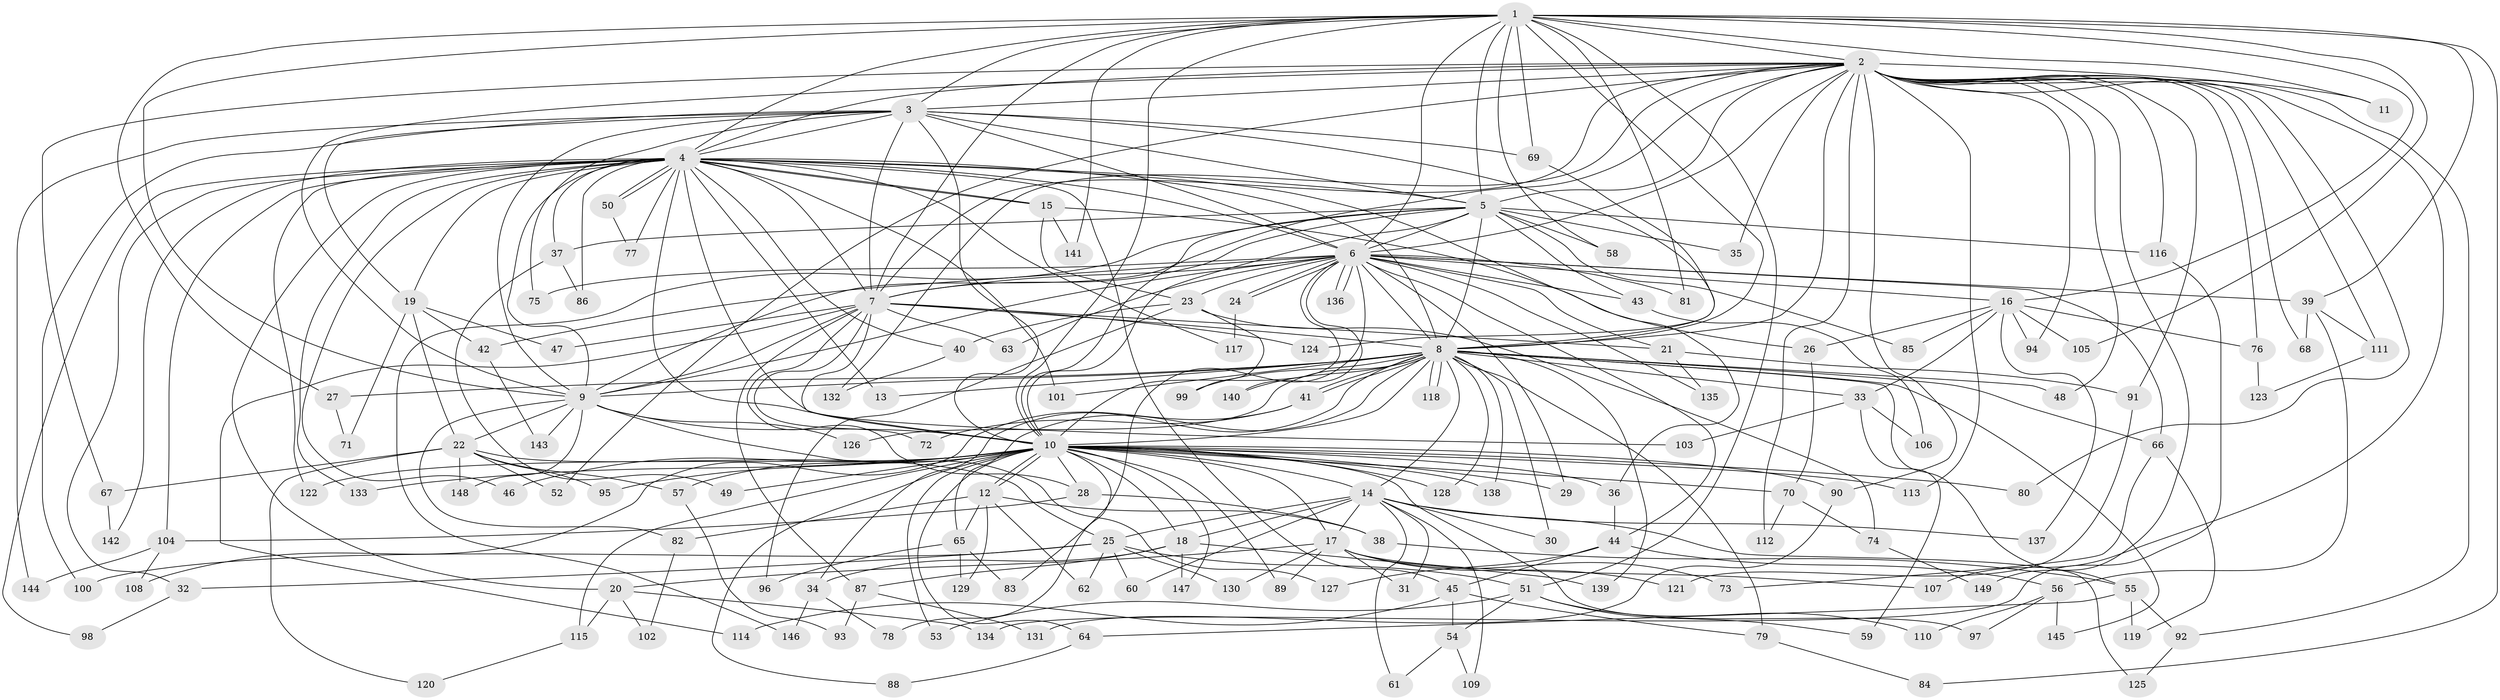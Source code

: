 // coarse degree distribution, {17: 0.017094017094017096, 26: 0.008547008547008548, 35: 0.008547008547008548, 25: 0.008547008547008548, 29: 0.008547008547008548, 12: 0.008547008547008548, 39: 0.008547008547008548, 2: 0.5470085470085471, 8: 0.008547008547008548, 10: 0.008547008547008548, 6: 0.03418803418803419, 9: 0.017094017094017096, 5: 0.07692307692307693, 3: 0.1623931623931624, 11: 0.008547008547008548, 4: 0.05982905982905983, 1: 0.008547008547008548}
// Generated by graph-tools (version 1.1) at 2025/23/03/03/25 07:23:46]
// undirected, 149 vertices, 323 edges
graph export_dot {
graph [start="1"]
  node [color=gray90,style=filled];
  1;
  2;
  3;
  4;
  5;
  6;
  7;
  8;
  9;
  10;
  11;
  12;
  13;
  14;
  15;
  16;
  17;
  18;
  19;
  20;
  21;
  22;
  23;
  24;
  25;
  26;
  27;
  28;
  29;
  30;
  31;
  32;
  33;
  34;
  35;
  36;
  37;
  38;
  39;
  40;
  41;
  42;
  43;
  44;
  45;
  46;
  47;
  48;
  49;
  50;
  51;
  52;
  53;
  54;
  55;
  56;
  57;
  58;
  59;
  60;
  61;
  62;
  63;
  64;
  65;
  66;
  67;
  68;
  69;
  70;
  71;
  72;
  73;
  74;
  75;
  76;
  77;
  78;
  79;
  80;
  81;
  82;
  83;
  84;
  85;
  86;
  87;
  88;
  89;
  90;
  91;
  92;
  93;
  94;
  95;
  96;
  97;
  98;
  99;
  100;
  101;
  102;
  103;
  104;
  105;
  106;
  107;
  108;
  109;
  110;
  111;
  112;
  113;
  114;
  115;
  116;
  117;
  118;
  119;
  120;
  121;
  122;
  123;
  124;
  125;
  126;
  127;
  128;
  129;
  130;
  131;
  132;
  133;
  134;
  135;
  136;
  137;
  138;
  139;
  140;
  141;
  142;
  143;
  144;
  145;
  146;
  147;
  148;
  149;
  1 -- 2;
  1 -- 3;
  1 -- 4;
  1 -- 5;
  1 -- 6;
  1 -- 7;
  1 -- 8;
  1 -- 9;
  1 -- 10;
  1 -- 11;
  1 -- 16;
  1 -- 27;
  1 -- 39;
  1 -- 51;
  1 -- 58;
  1 -- 69;
  1 -- 81;
  1 -- 84;
  1 -- 105;
  1 -- 141;
  2 -- 3;
  2 -- 4;
  2 -- 5;
  2 -- 6;
  2 -- 7;
  2 -- 8;
  2 -- 9;
  2 -- 10;
  2 -- 11;
  2 -- 35;
  2 -- 48;
  2 -- 52;
  2 -- 67;
  2 -- 68;
  2 -- 76;
  2 -- 80;
  2 -- 90;
  2 -- 91;
  2 -- 92;
  2 -- 94;
  2 -- 107;
  2 -- 111;
  2 -- 112;
  2 -- 113;
  2 -- 116;
  2 -- 132;
  2 -- 149;
  3 -- 4;
  3 -- 5;
  3 -- 6;
  3 -- 7;
  3 -- 8;
  3 -- 9;
  3 -- 10;
  3 -- 19;
  3 -- 69;
  3 -- 75;
  3 -- 100;
  3 -- 144;
  4 -- 5;
  4 -- 6;
  4 -- 7;
  4 -- 8;
  4 -- 9;
  4 -- 10;
  4 -- 13;
  4 -- 15;
  4 -- 15;
  4 -- 19;
  4 -- 20;
  4 -- 32;
  4 -- 36;
  4 -- 37;
  4 -- 40;
  4 -- 45;
  4 -- 46;
  4 -- 50;
  4 -- 50;
  4 -- 77;
  4 -- 86;
  4 -- 98;
  4 -- 101;
  4 -- 103;
  4 -- 104;
  4 -- 117;
  4 -- 122;
  4 -- 133;
  4 -- 142;
  5 -- 6;
  5 -- 7;
  5 -- 8;
  5 -- 9;
  5 -- 10;
  5 -- 35;
  5 -- 37;
  5 -- 43;
  5 -- 58;
  5 -- 85;
  5 -- 116;
  5 -- 146;
  6 -- 7;
  6 -- 8;
  6 -- 9;
  6 -- 10;
  6 -- 16;
  6 -- 21;
  6 -- 23;
  6 -- 24;
  6 -- 24;
  6 -- 29;
  6 -- 39;
  6 -- 42;
  6 -- 43;
  6 -- 44;
  6 -- 63;
  6 -- 66;
  6 -- 75;
  6 -- 81;
  6 -- 83;
  6 -- 135;
  6 -- 136;
  6 -- 136;
  6 -- 140;
  7 -- 8;
  7 -- 9;
  7 -- 10;
  7 -- 21;
  7 -- 28;
  7 -- 47;
  7 -- 63;
  7 -- 72;
  7 -- 87;
  7 -- 114;
  7 -- 124;
  8 -- 9;
  8 -- 10;
  8 -- 13;
  8 -- 14;
  8 -- 27;
  8 -- 30;
  8 -- 33;
  8 -- 34;
  8 -- 41;
  8 -- 41;
  8 -- 48;
  8 -- 55;
  8 -- 65;
  8 -- 66;
  8 -- 79;
  8 -- 99;
  8 -- 101;
  8 -- 118;
  8 -- 118;
  8 -- 126;
  8 -- 128;
  8 -- 138;
  8 -- 139;
  8 -- 140;
  8 -- 145;
  9 -- 10;
  9 -- 22;
  9 -- 82;
  9 -- 126;
  9 -- 127;
  9 -- 143;
  9 -- 148;
  10 -- 12;
  10 -- 12;
  10 -- 14;
  10 -- 17;
  10 -- 18;
  10 -- 28;
  10 -- 29;
  10 -- 36;
  10 -- 46;
  10 -- 49;
  10 -- 53;
  10 -- 57;
  10 -- 64;
  10 -- 70;
  10 -- 78;
  10 -- 80;
  10 -- 88;
  10 -- 89;
  10 -- 90;
  10 -- 95;
  10 -- 97;
  10 -- 113;
  10 -- 115;
  10 -- 122;
  10 -- 128;
  10 -- 133;
  10 -- 138;
  10 -- 147;
  12 -- 38;
  12 -- 62;
  12 -- 65;
  12 -- 82;
  12 -- 129;
  14 -- 17;
  14 -- 18;
  14 -- 25;
  14 -- 30;
  14 -- 31;
  14 -- 60;
  14 -- 61;
  14 -- 109;
  14 -- 125;
  14 -- 137;
  15 -- 23;
  15 -- 26;
  15 -- 141;
  16 -- 26;
  16 -- 33;
  16 -- 76;
  16 -- 85;
  16 -- 94;
  16 -- 105;
  16 -- 137;
  17 -- 20;
  17 -- 31;
  17 -- 73;
  17 -- 89;
  17 -- 107;
  17 -- 121;
  17 -- 130;
  18 -- 34;
  18 -- 87;
  18 -- 139;
  18 -- 147;
  19 -- 22;
  19 -- 42;
  19 -- 47;
  19 -- 71;
  20 -- 102;
  20 -- 115;
  20 -- 134;
  21 -- 91;
  21 -- 135;
  22 -- 25;
  22 -- 52;
  22 -- 57;
  22 -- 67;
  22 -- 95;
  22 -- 120;
  22 -- 148;
  23 -- 40;
  23 -- 74;
  23 -- 96;
  23 -- 99;
  24 -- 117;
  25 -- 32;
  25 -- 51;
  25 -- 60;
  25 -- 62;
  25 -- 100;
  25 -- 130;
  26 -- 70;
  27 -- 71;
  28 -- 38;
  28 -- 104;
  32 -- 98;
  33 -- 59;
  33 -- 103;
  33 -- 106;
  34 -- 78;
  34 -- 146;
  36 -- 44;
  37 -- 49;
  37 -- 86;
  38 -- 55;
  39 -- 56;
  39 -- 68;
  39 -- 111;
  40 -- 132;
  41 -- 72;
  41 -- 108;
  42 -- 143;
  43 -- 106;
  44 -- 45;
  44 -- 56;
  44 -- 127;
  45 -- 54;
  45 -- 79;
  45 -- 114;
  50 -- 77;
  51 -- 53;
  51 -- 54;
  51 -- 59;
  51 -- 110;
  54 -- 61;
  54 -- 109;
  55 -- 64;
  55 -- 92;
  55 -- 119;
  56 -- 97;
  56 -- 110;
  56 -- 145;
  57 -- 93;
  64 -- 88;
  65 -- 83;
  65 -- 96;
  65 -- 129;
  66 -- 73;
  66 -- 119;
  67 -- 142;
  69 -- 124;
  70 -- 74;
  70 -- 112;
  74 -- 149;
  76 -- 123;
  79 -- 84;
  82 -- 102;
  87 -- 93;
  87 -- 131;
  90 -- 131;
  91 -- 121;
  92 -- 125;
  104 -- 108;
  104 -- 144;
  111 -- 123;
  115 -- 120;
  116 -- 134;
}
